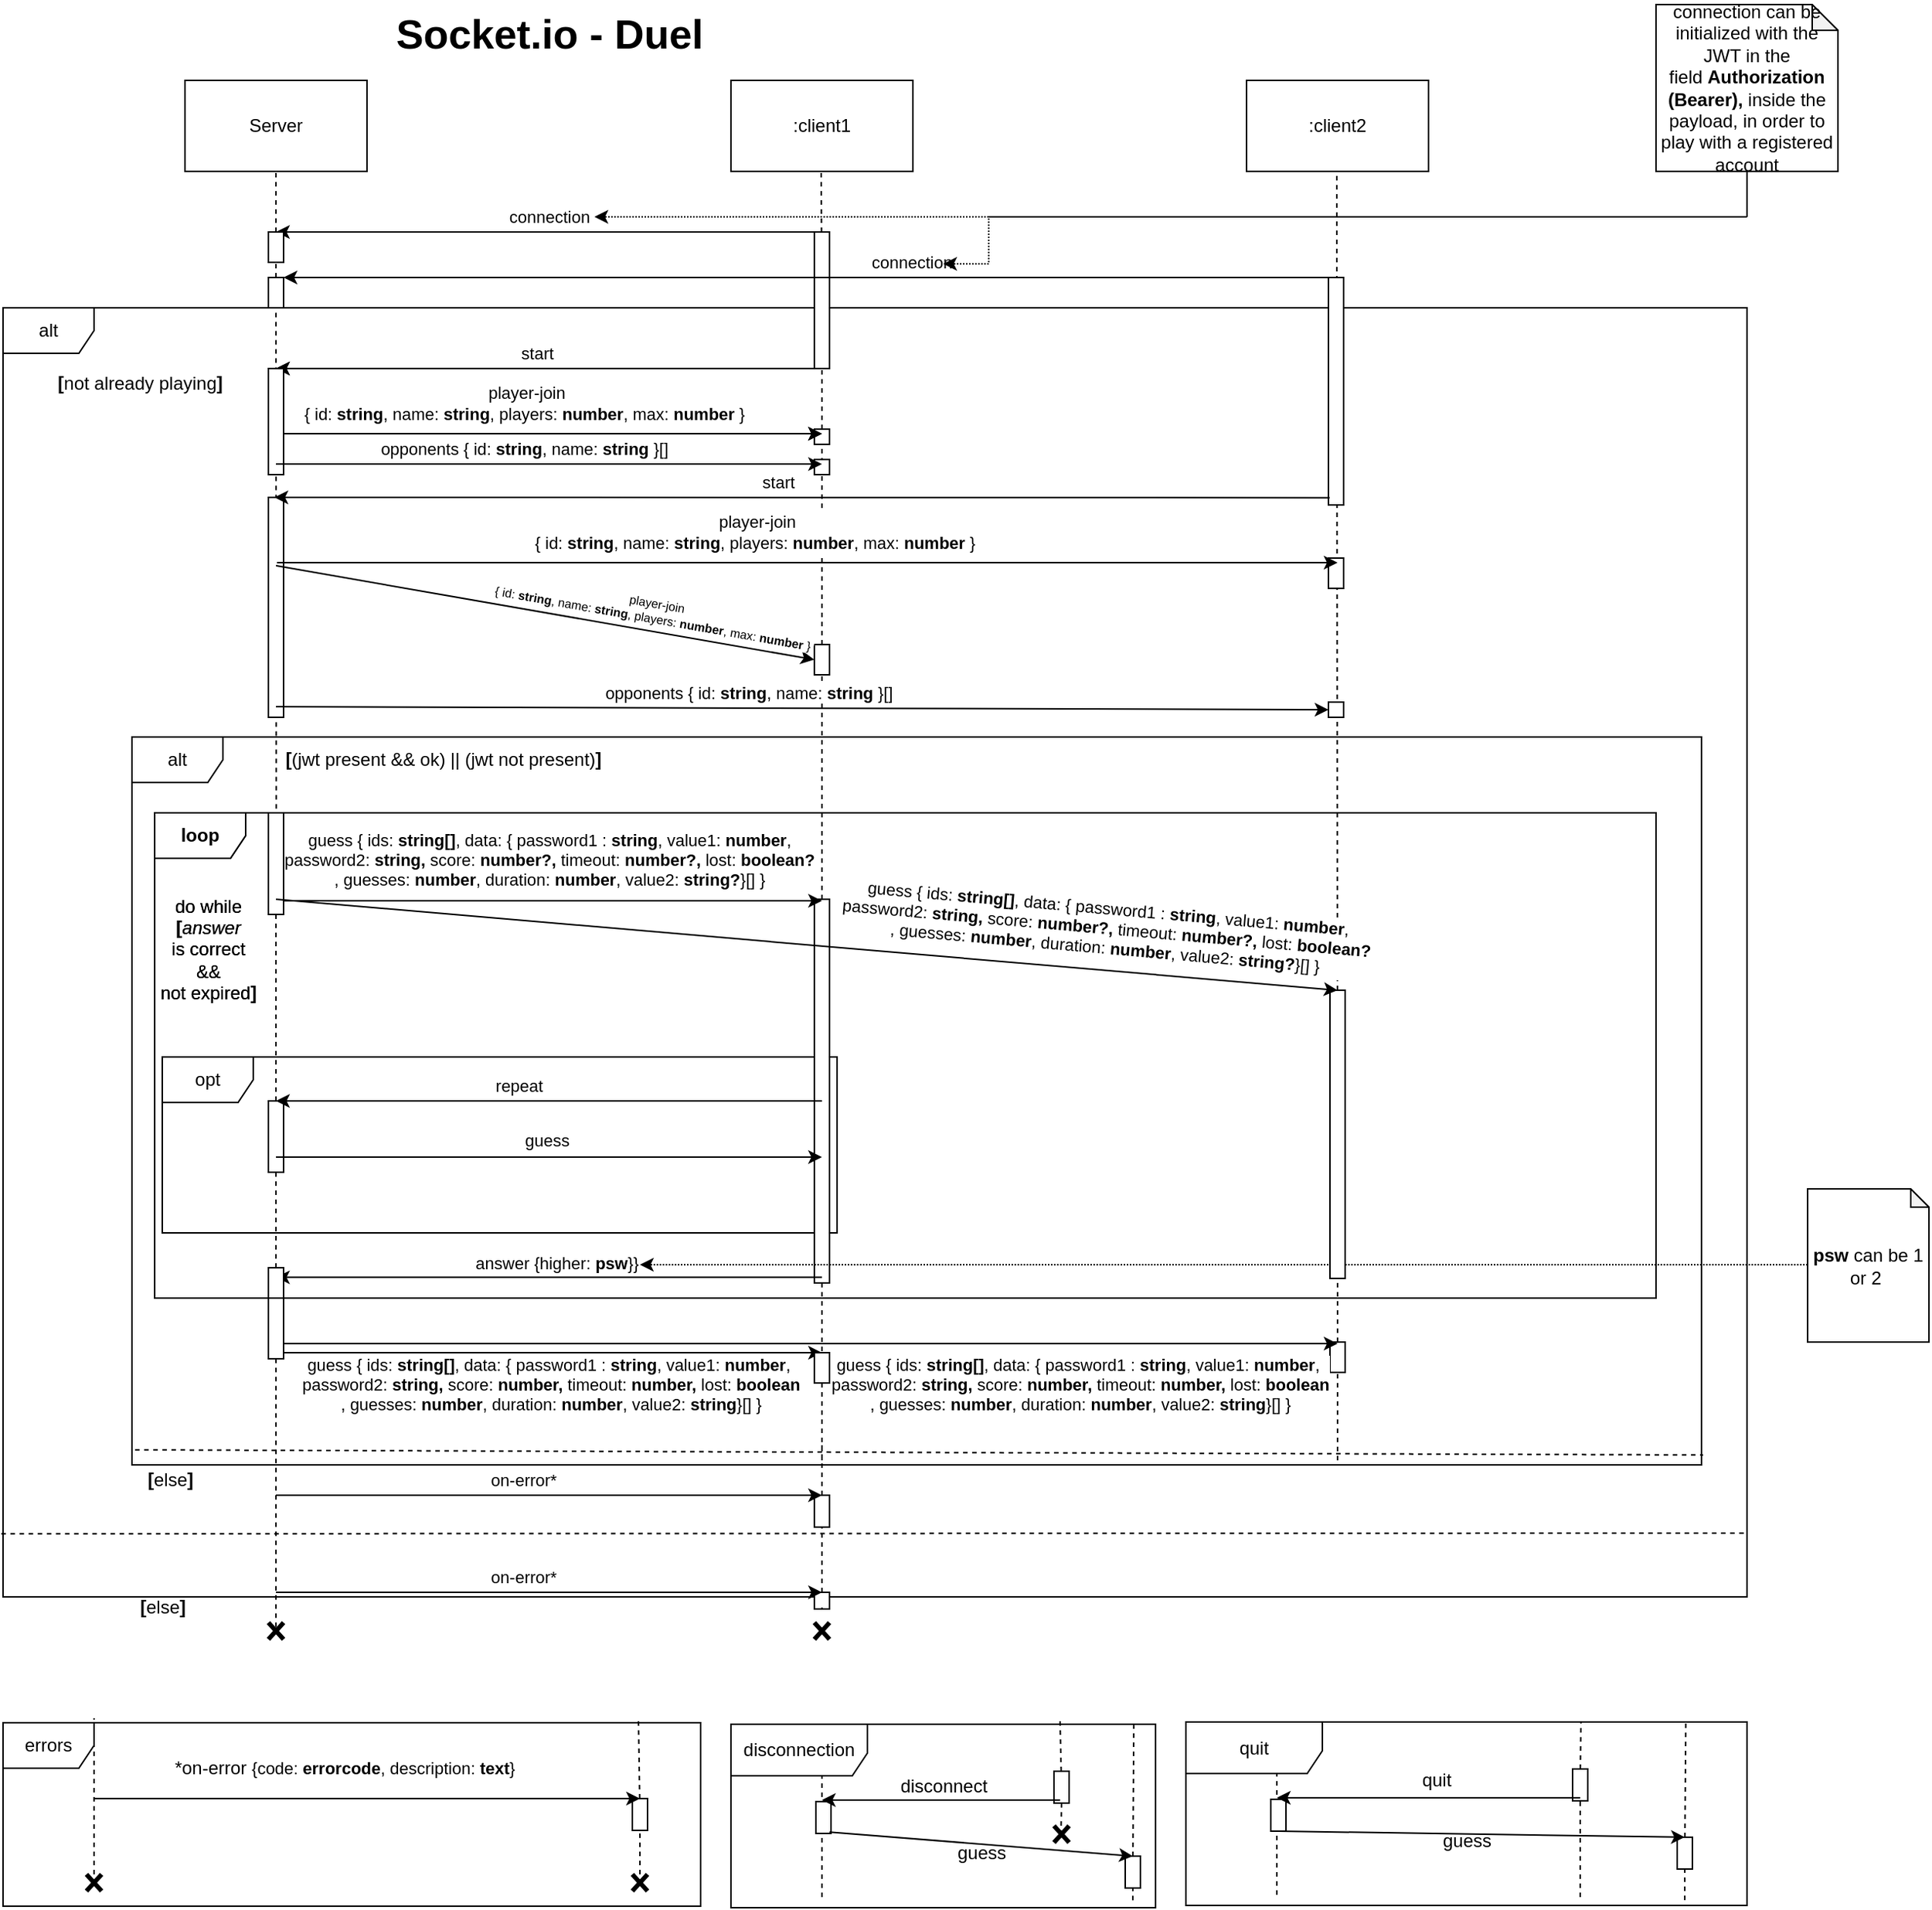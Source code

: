 <mxfile version="13.6.5">
    <diagram id="87FGbv0y3CxCdWk-Q4nV" name="Page-1">
        <mxGraphModel dx="1039" dy="287" grid="1" gridSize="10" guides="1" tooltips="1" connect="1" arrows="1" fold="1" page="1" pageScale="1" pageWidth="827" pageHeight="1169" math="0" shadow="0">
            <root>
                <mxCell id="0"/>
                <mxCell id="1" parent="0"/>
                <mxCell id="Xm_MsKvLFg5GjumQJe7x-76" value="errors" style="shape=umlFrame;whiteSpace=wrap;html=1;" parent="1" vertex="1">
                    <mxGeometry x="20" y="1143" width="460" height="121" as="geometry"/>
                </mxCell>
                <mxCell id="111" value="disconnection" style="shape=umlFrame;whiteSpace=wrap;html=1;width=90;height=34;" parent="1" vertex="1">
                    <mxGeometry x="500" y="1144" width="280" height="121" as="geometry"/>
                </mxCell>
                <mxCell id="112" value="" style="endArrow=none;dashed=1;html=1;" parent="1" edge="1">
                    <mxGeometry width="50" height="50" relative="1" as="geometry">
                        <mxPoint x="560" y="1258" as="sourcePoint"/>
                        <mxPoint x="560" y="1178" as="targetPoint"/>
                    </mxGeometry>
                </mxCell>
                <mxCell id="Xm_MsKvLFg5GjumQJe7x-50" value="loop" style="shape=umlFrame;whiteSpace=wrap;html=1;fontStyle=1" parent="1" vertex="1">
                    <mxGeometry x="120" y="543" width="990" height="320" as="geometry"/>
                </mxCell>
                <mxCell id="82" value="" style="endArrow=none;dashed=1;html=1;entryX=0.5;entryY=1;entryDx=0;entryDy=0;exitX=0.081;exitY=0.01;exitDx=0;exitDy=0;exitPerimeter=0;" parent="1" source="Xm_MsKvLFg5GjumQJe7x-50" target="76" edge="1">
                    <mxGeometry width="50" height="50" relative="1" as="geometry">
                        <mxPoint x="200" y="460" as="sourcePoint"/>
                        <mxPoint x="200" y="180" as="targetPoint"/>
                    </mxGeometry>
                </mxCell>
                <mxCell id="54" value="alt" style="shape=umlFrame;whiteSpace=wrap;html=1;" parent="1" vertex="1">
                    <mxGeometry x="20" y="210" width="1150" height="850" as="geometry"/>
                </mxCell>
                <mxCell id="45" value="" style="rounded=0;whiteSpace=wrap;html=1;" parent="1" vertex="1">
                    <mxGeometry x="555" y="160" width="10" height="90" as="geometry"/>
                </mxCell>
                <mxCell id="81" value="" style="rounded=0;whiteSpace=wrap;html=1;" parent="1" vertex="1">
                    <mxGeometry x="195" y="335" width="10" height="145" as="geometry"/>
                </mxCell>
                <mxCell id="Xm_MsKvLFg5GjumQJe7x-8" value="" style="endArrow=classic;html=1;" parent="1" edge="1">
                    <mxGeometry width="50" height="50" relative="1" as="geometry">
                        <mxPoint x="560" y="160" as="sourcePoint"/>
                        <mxPoint x="200" y="160" as="targetPoint"/>
                    </mxGeometry>
                </mxCell>
                <mxCell id="Xm_MsKvLFg5GjumQJe7x-9" value="connection" style="edgeLabel;html=1;align=center;verticalAlign=middle;resizable=0;points=[];" parent="Xm_MsKvLFg5GjumQJe7x-8" vertex="1" connectable="0">
                    <mxGeometry x="-0.4" y="2" relative="1" as="geometry">
                        <mxPoint x="-72" y="-12" as="offset"/>
                    </mxGeometry>
                </mxCell>
                <mxCell id="47" value="" style="rounded=0;whiteSpace=wrap;html=1;" parent="1" vertex="1">
                    <mxGeometry x="555" y="290" width="10" height="10" as="geometry"/>
                </mxCell>
                <mxCell id="38" value="loop" style="shape=umlFrame;whiteSpace=wrap;html=1;fontStyle=1" parent="1" vertex="1">
                    <mxGeometry x="120" y="543" width="990" height="320" as="geometry"/>
                </mxCell>
                <mxCell id="9" value="" style="endArrow=none;dashed=1;html=1;entryX=0.5;entryY=1;entryDx=0;entryDy=0;" parent="1" source="76" target="8" edge="1">
                    <mxGeometry width="50" height="50" relative="1" as="geometry">
                        <mxPoint x="200" y="460" as="sourcePoint"/>
                        <mxPoint x="200" y="120" as="targetPoint"/>
                    </mxGeometry>
                </mxCell>
                <mxCell id="Xm_MsKvLFg5GjumQJe7x-29" value="alt" style="shape=umlFrame;whiteSpace=wrap;html=1;" parent="1" vertex="1">
                    <mxGeometry x="105" y="493" width="1035" height="480" as="geometry"/>
                </mxCell>
                <mxCell id="3" value="opt" style="shape=umlFrame;whiteSpace=wrap;html=1;" parent="1" vertex="1">
                    <mxGeometry x="125" y="704" width="445" height="116" as="geometry"/>
                </mxCell>
                <mxCell id="19" value="" style="rounded=0;whiteSpace=wrap;html=1;" parent="1" vertex="1">
                    <mxGeometry x="195" y="733" width="10" height="47" as="geometry"/>
                </mxCell>
                <mxCell id="17" value="" style="rounded=0;whiteSpace=wrap;html=1;" parent="1" vertex="1">
                    <mxGeometry x="555" y="600" width="10" height="253" as="geometry"/>
                </mxCell>
                <mxCell id="Xm_MsKvLFg5GjumQJe7x-33" value="" style="endArrow=classic;html=1;" parent="1" edge="1">
                    <mxGeometry width="50" height="50" relative="1" as="geometry">
                        <mxPoint x="200" y="601" as="sourcePoint"/>
                        <mxPoint x="560" y="601" as="targetPoint"/>
                    </mxGeometry>
                </mxCell>
                <mxCell id="Xm_MsKvLFg5GjumQJe7x-34" value="guess { ids: &lt;b&gt;string[]&lt;/b&gt;, data: { password1 : &lt;b&gt;string&lt;/b&gt;, value1: &lt;b&gt;number&lt;/b&gt;, &lt;br&gt;password2: &lt;b&gt;string&lt;/b&gt;&lt;b&gt;, &lt;/b&gt;score: &lt;b&gt;number?&lt;/b&gt;&lt;b&gt;,&amp;nbsp;&lt;/b&gt;timeout:&amp;nbsp;&lt;b&gt;number?&lt;/b&gt;&lt;b&gt;,&amp;nbsp;&lt;/b&gt;lost:&amp;nbsp;&lt;b&gt;boolean?&lt;/b&gt;&lt;b&gt;&lt;br&gt;&lt;/b&gt;, guesses: &lt;b&gt;number&lt;/b&gt;, duration: &lt;b&gt;number&lt;/b&gt;, value2: &lt;b&gt;string?&lt;/b&gt;}[] }&lt;span style=&quot;color: rgba(0 , 0 , 0 , 0) ; font-family: monospace ; font-size: 0px ; background-color: rgb(248 , 249 , 250)&quot;&gt;%3CmxGraphModel%3E%3Croot%3E%3CmxCell%20id%3D%220%22%2F%3E%3CmxCell%20id%3D%221%22%20parent%3D%220%22%2F%3E%3CmxCell%20id%3D%222%22%20value%3D%22%22%20style%3D%22endArrow%3Dnone%3Bdashed%3D1%3Bhtml%3D1%3BentryX%3D0.5%3BentryY%3D1%3BentryDx%3D0%3BentryDy%3D0%3B%22%20edge%3D%221%22%20parent%3D%221%22%3E%3CmxGeometry%20width%3D%2250%22%20height%3D%2250%22%20relative%3D%221%22%20as%3D%22geometry%22%3E%3CmxPoint%20x%3D%22200%22%20y%3D%22760%22%20as%3D%22sourcePoint%22%2F%3E%3CmxPoint%20x%3D%22200%22%20y%3D%22120%22%20as%3D%22targetPoint%22%2F%3E%3C%2FmxGeometry%3E%3C%2FmxCell%3E%3C%2Froot%3E%3C%2FmxGraphModel%3E&lt;b&gt;v&lt;/b&gt;&lt;/span&gt;" style="edgeLabel;html=1;align=center;verticalAlign=middle;resizable=0;points=[];" parent="Xm_MsKvLFg5GjumQJe7x-33" vertex="1" connectable="0">
                    <mxGeometry x="-0.114" relative="1" as="geometry">
                        <mxPoint x="20.69" y="-27" as="offset"/>
                    </mxGeometry>
                </mxCell>
                <mxCell id="Xm_MsKvLFg5GjumQJe7x-43" value="" style="endArrow=classic;html=1;" parent="1" edge="1">
                    <mxGeometry width="50" height="50" relative="1" as="geometry">
                        <mxPoint x="560" y="849.31" as="sourcePoint"/>
                        <mxPoint x="200" y="849.31" as="targetPoint"/>
                    </mxGeometry>
                </mxCell>
                <mxCell id="Xm_MsKvLFg5GjumQJe7x-44" value="answer {higher: &lt;b&gt;psw&lt;/b&gt;}}" style="edgeLabel;html=1;align=center;verticalAlign=middle;resizable=0;points=[];" parent="Xm_MsKvLFg5GjumQJe7x-43" vertex="1" connectable="0">
                    <mxGeometry x="-0.032" y="-2" relative="1" as="geometry">
                        <mxPoint x="-1.52" y="-8" as="offset"/>
                    </mxGeometry>
                </mxCell>
                <mxCell id="Xm_MsKvLFg5GjumQJe7x-52" value="" style="endArrow=classic;html=1;" parent="1" edge="1">
                    <mxGeometry width="50" height="50" relative="1" as="geometry">
                        <mxPoint x="200" y="899" as="sourcePoint"/>
                        <mxPoint x="560" y="899" as="targetPoint"/>
                    </mxGeometry>
                </mxCell>
                <mxCell id="Xm_MsKvLFg5GjumQJe7x-53" value="&lt;span style=&quot;font-size: 11px&quot;&gt;guess { ids:&amp;nbsp;&lt;/span&gt;&lt;b style=&quot;font-size: 11px&quot;&gt;string[]&lt;/b&gt;&lt;span style=&quot;font-size: 11px&quot;&gt;, data: { password1 :&amp;nbsp;&lt;/span&gt;&lt;b style=&quot;font-size: 11px&quot;&gt;string&lt;/b&gt;&lt;span style=&quot;font-size: 11px&quot;&gt;, value1:&amp;nbsp;&lt;/span&gt;&lt;b style=&quot;font-size: 11px&quot;&gt;number&lt;/b&gt;&lt;span style=&quot;font-size: 11px&quot;&gt;,&amp;nbsp;&lt;/span&gt;&lt;br style=&quot;font-size: 11px&quot;&gt;&lt;span style=&quot;font-size: 11px&quot;&gt;password2:&amp;nbsp;&lt;/span&gt;&lt;b style=&quot;font-size: 11px&quot;&gt;string&lt;/b&gt;&lt;b style=&quot;font-size: 11px&quot;&gt;,&amp;nbsp;&lt;/b&gt;&lt;span style=&quot;font-size: 11px&quot;&gt;score:&amp;nbsp;&lt;/span&gt;&lt;b style=&quot;font-size: 11px&quot;&gt;number&lt;/b&gt;&lt;b style=&quot;font-size: 11px&quot;&gt;,&amp;nbsp;&lt;/b&gt;&lt;span style=&quot;font-size: 11px&quot;&gt;timeout:&amp;nbsp;&lt;/span&gt;&lt;b style=&quot;font-size: 11px&quot;&gt;number&lt;/b&gt;&lt;b style=&quot;font-size: 11px&quot;&gt;,&amp;nbsp;&lt;/b&gt;&lt;span style=&quot;font-size: 11px&quot;&gt;lost:&amp;nbsp;&lt;/span&gt;&lt;b style=&quot;font-size: 11px&quot;&gt;boolean&lt;/b&gt;&lt;b style=&quot;font-size: 11px&quot;&gt;&lt;br&gt;&lt;/b&gt;&lt;span style=&quot;font-size: 11px&quot;&gt;, guesses:&amp;nbsp;&lt;/span&gt;&lt;b style=&quot;font-size: 11px&quot;&gt;number&lt;/b&gt;&lt;span style=&quot;font-size: 11px&quot;&gt;, duration:&amp;nbsp;&lt;/span&gt;&lt;b style=&quot;font-size: 11px&quot;&gt;number&lt;/b&gt;&lt;span style=&quot;font-size: 11px&quot;&gt;, value2:&amp;nbsp;&lt;/span&gt;&lt;b style=&quot;font-size: 11px&quot;&gt;string&lt;/b&gt;&lt;span style=&quot;font-size: 11px&quot;&gt;}[] }&lt;/span&gt;&lt;span style=&quot;color: rgba(0 , 0 , 0 , 0) ; font-family: monospace ; font-size: 0px ; background-color: rgb(248 , 249 , 250)&quot;&gt;%3CmxGraphModel%3E%3Croot%3E%3CmxCell%20id%3D%220%22%2F%3E%3CmxCell%20id%3D%221%22%20parent%3D%220%22%2F%3E%3CmxCell%20id%3D%222%22%20value%3D%22%22%20style%3D%22endArrow%3Dnone%3Bdashed%3D1%3Bhtml%3D1%3BentryX%3D0.5%3BentryY%3D1%3BentryDx%3D0%3BentryDy%3D0%3B%22%20edge%3D%221%22%20parent%3D%221%22%3E%3CmxGeometry%20width%3D%2250%22%20height%3D%2250%22%20relative%3D%221%22%20as%3D%22geometry%22%3E%3CmxPoint%20x%3D%22200%22%20y%3D%22760%22%20as%3D%22sourcePoint%22%2F%3E%3CmxPoint%20x%3D%22200%22%20y%3D%22120%22%20as%3D%22targetPoint%22%2F%3E%3C%2FmxGeometry%3E%3C%2FmxCell%3E%3C%2Froot%3E%3C%2FmxGraphModel%3E&lt;b&gt;v&lt;/b&gt;&lt;/span&gt;" style="edgeLabel;html=1;align=center;verticalAlign=middle;resizable=0;points=[];fontSize=10;" parent="Xm_MsKvLFg5GjumQJe7x-52" vertex="1" connectable="0">
                    <mxGeometry x="-0.192" relative="1" as="geometry">
                        <mxPoint x="35" y="21" as="offset"/>
                    </mxGeometry>
                </mxCell>
                <mxCell id="4" value="" style="endArrow=classic;html=1;" parent="1" edge="1">
                    <mxGeometry width="50" height="50" relative="1" as="geometry">
                        <mxPoint x="560" y="733.0" as="sourcePoint"/>
                        <mxPoint x="200" y="733.0" as="targetPoint"/>
                    </mxGeometry>
                </mxCell>
                <mxCell id="5" value="repeat" style="edgeLabel;html=1;align=center;verticalAlign=middle;resizable=0;points=[];" parent="4" vertex="1" connectable="0">
                    <mxGeometry x="0.183" relative="1" as="geometry">
                        <mxPoint x="13.1" y="-10" as="offset"/>
                    </mxGeometry>
                </mxCell>
                <mxCell id="6" value="" style="endArrow=classic;html=1;" parent="1" edge="1">
                    <mxGeometry width="50" height="50" relative="1" as="geometry">
                        <mxPoint x="200.0" y="770.0" as="sourcePoint"/>
                        <mxPoint x="560" y="770.0" as="targetPoint"/>
                    </mxGeometry>
                </mxCell>
                <mxCell id="7" value="guess&amp;nbsp;" style="edgeLabel;html=1;align=center;verticalAlign=middle;resizable=0;points=[];" parent="6" vertex="1" connectable="0">
                    <mxGeometry x="-0.114" relative="1" as="geometry">
                        <mxPoint x="20" y="-11" as="offset"/>
                    </mxGeometry>
                </mxCell>
                <mxCell id="27" value="" style="endArrow=none;dashed=1;html=1;entryX=0.5;entryY=1;entryDx=0;entryDy=0;exitX=0.495;exitY=0.267;exitDx=0;exitDy=0;exitPerimeter=0;" parent="1" source="Xm_MsKvLFg5GjumQJe7x-69" target="26" edge="1">
                    <mxGeometry width="50" height="50" relative="1" as="geometry">
                        <mxPoint x="200" y="1013" as="sourcePoint"/>
                        <mxPoint x="200" y="863" as="targetPoint"/>
                    </mxGeometry>
                </mxCell>
                <mxCell id="39" value="do while &lt;br&gt;&lt;b&gt;[&lt;/b&gt;&lt;i&gt;answer &lt;/i&gt;&lt;br&gt;is correct&lt;br&gt;&amp;amp;&amp;amp;&lt;br&gt;not expired&lt;b&gt;]&lt;/b&gt;" style="text;html=1;align=center;verticalAlign=middle;resizable=0;points=[];autosize=1;" parent="1" vertex="1">
                    <mxGeometry x="115" y="593" width="80" height="80" as="geometry"/>
                </mxCell>
                <mxCell id="34" value="" style="rounded=0;whiteSpace=wrap;html=1;" parent="1" vertex="1">
                    <mxGeometry x="435" y="1193" width="10" height="21" as="geometry"/>
                </mxCell>
                <mxCell id="32" value="" style="rounded=0;whiteSpace=wrap;html=1;" parent="1" vertex="1">
                    <mxGeometry x="555" y="1057" width="10" height="11" as="geometry"/>
                </mxCell>
                <mxCell id="30" value="" style="rounded=0;whiteSpace=wrap;html=1;" parent="1" vertex="1">
                    <mxGeometry x="555" y="993" width="10" height="21" as="geometry"/>
                </mxCell>
                <mxCell id="22" value="" style="rounded=0;whiteSpace=wrap;html=1;" parent="1" vertex="1">
                    <mxGeometry x="195" y="843" width="10" height="20" as="geometry"/>
                </mxCell>
                <mxCell id="24" value="" style="rounded=0;whiteSpace=wrap;html=1;" parent="1" vertex="1">
                    <mxGeometry x="195" y="543" width="10" height="67" as="geometry"/>
                </mxCell>
                <mxCell id="26" value="" style="rounded=0;whiteSpace=wrap;html=1;" parent="1" vertex="1">
                    <mxGeometry x="195" y="863" width="10" height="40" as="geometry"/>
                </mxCell>
                <mxCell id="10" value="" style="rounded=0;whiteSpace=wrap;html=1;" parent="1" vertex="1">
                    <mxGeometry x="195" y="250" width="10" height="50" as="geometry"/>
                </mxCell>
                <mxCell id="Xm_MsKvLFg5GjumQJe7x-4" value="Server" style="rounded=0;whiteSpace=wrap;html=1;" parent="1" vertex="1">
                    <mxGeometry x="140" y="60" width="120" height="60" as="geometry"/>
                </mxCell>
                <mxCell id="Xm_MsKvLFg5GjumQJe7x-5" value=":client1" style="rounded=0;whiteSpace=wrap;html=1;" parent="1" vertex="1">
                    <mxGeometry x="500" y="60" width="120" height="60" as="geometry"/>
                </mxCell>
                <mxCell id="Xm_MsKvLFg5GjumQJe7x-6" value="" style="endArrow=none;dashed=1;html=1;entryX=0.5;entryY=1;entryDx=0;entryDy=0;" parent="1" source="8" target="Xm_MsKvLFg5GjumQJe7x-4" edge="1">
                    <mxGeometry width="50" height="50" relative="1" as="geometry">
                        <mxPoint x="200" y="810" as="sourcePoint"/>
                        <mxPoint x="370" y="440" as="targetPoint"/>
                    </mxGeometry>
                </mxCell>
                <mxCell id="Xm_MsKvLFg5GjumQJe7x-7" value="" style="endArrow=none;dashed=1;html=1;entryX=0.5;entryY=1;entryDx=0;entryDy=0;" parent="1" source="45" edge="1">
                    <mxGeometry width="50" height="50" relative="1" as="geometry">
                        <mxPoint x="560" y="810" as="sourcePoint"/>
                        <mxPoint x="559.5" y="120" as="targetPoint"/>
                    </mxGeometry>
                </mxCell>
                <mxCell id="Xm_MsKvLFg5GjumQJe7x-10" value="&lt;b&gt;&lt;font style=&quot;font-size: 27px&quot;&gt;Socket.io - Duel&lt;/font&gt;&lt;/b&gt;" style="text;html=1;align=center;verticalAlign=middle;resizable=0;points=[];autosize=1;" parent="1" vertex="1">
                    <mxGeometry x="270" y="20" width="220" height="20" as="geometry"/>
                </mxCell>
                <mxCell id="Xm_MsKvLFg5GjumQJe7x-21" value="&lt;b&gt;[&lt;/b&gt;not already playing&lt;b&gt;]&lt;/b&gt;" style="text;html=1;align=center;verticalAlign=middle;resizable=0;points=[];autosize=1;" parent="1" vertex="1">
                    <mxGeometry x="50" y="250" width="120" height="20" as="geometry"/>
                </mxCell>
                <mxCell id="Xm_MsKvLFg5GjumQJe7x-22" value="&lt;b&gt;[&lt;/b&gt;else&lt;b&gt;]&lt;/b&gt;" style="text;html=1;align=center;verticalAlign=middle;resizable=0;points=[];autosize=1;rotation=0;" parent="1" vertex="1">
                    <mxGeometry x="105" y="973" width="50" height="20" as="geometry"/>
                </mxCell>
                <mxCell id="Xm_MsKvLFg5GjumQJe7x-23" value="" style="endArrow=classic;html=1;" parent="1" edge="1">
                    <mxGeometry width="50" height="50" relative="1" as="geometry">
                        <mxPoint x="560" y="250" as="sourcePoint"/>
                        <mxPoint x="200" y="250" as="targetPoint"/>
                    </mxGeometry>
                </mxCell>
                <mxCell id="Xm_MsKvLFg5GjumQJe7x-24" value="start" style="edgeLabel;html=1;align=center;verticalAlign=middle;resizable=0;points=[];" parent="Xm_MsKvLFg5GjumQJe7x-23" vertex="1" connectable="0">
                    <mxGeometry x="0.046" relative="1" as="geometry">
                        <mxPoint y="-10" as="offset"/>
                    </mxGeometry>
                </mxCell>
                <mxCell id="Xm_MsKvLFg5GjumQJe7x-26" style="edgeStyle=orthogonalEdgeStyle;rounded=0;orthogonalLoop=1;jettySize=auto;html=1;dashed=1;dashPattern=1 1;exitX=0.5;exitY=1;exitDx=0;exitDy=0;exitPerimeter=0;" parent="1" source="Xm_MsKvLFg5GjumQJe7x-25" edge="1">
                    <mxGeometry relative="1" as="geometry">
                        <mxPoint x="410" y="150" as="targetPoint"/>
                        <Array as="points">
                            <mxPoint x="1170" y="150"/>
                        </Array>
                    </mxGeometry>
                </mxCell>
                <mxCell id="Xm_MsKvLFg5GjumQJe7x-25" value="connection can be initialized with the JWT in the field&amp;nbsp;&lt;b&gt;Authorization (Bearer),&amp;nbsp;&lt;/b&gt;inside the payload,&lt;b&gt;&amp;nbsp;&lt;/b&gt;in order to play with a registered account" style="shape=note;whiteSpace=wrap;html=1;backgroundOutline=1;darkOpacity=0.05;size=17;" parent="1" vertex="1">
                    <mxGeometry x="1110" y="10" width="120" height="110" as="geometry"/>
                </mxCell>
                <mxCell id="Xm_MsKvLFg5GjumQJe7x-30" value="&lt;b&gt;[&lt;/b&gt;(jwt present &amp;amp;&amp;amp; ok) || (jwt not present)&lt;b&gt;]&lt;/b&gt;" style="text;html=1;align=center;verticalAlign=middle;resizable=0;points=[];autosize=1;" parent="1" vertex="1">
                    <mxGeometry x="200" y="498" width="220" height="20" as="geometry"/>
                </mxCell>
                <mxCell id="Xm_MsKvLFg5GjumQJe7x-46" style="edgeStyle=orthogonalEdgeStyle;rounded=0;orthogonalLoop=1;jettySize=auto;html=1;dashed=1;dashPattern=1 1;" parent="1" source="Xm_MsKvLFg5GjumQJe7x-45" edge="1">
                    <mxGeometry relative="1" as="geometry">
                        <mxPoint x="440" y="841" as="targetPoint"/>
                        <Array as="points">
                            <mxPoint x="555" y="842"/>
                        </Array>
                    </mxGeometry>
                </mxCell>
                <mxCell id="Xm_MsKvLFg5GjumQJe7x-45" value="&lt;b&gt;psw &lt;/b&gt;can be 1 or 2&lt;b&gt;&amp;nbsp;&lt;/b&gt;&lt;span style=&quot;color: rgba(0 , 0 , 0 , 0) ; font-family: monospace ; font-size: 0px&quot;&gt;%3CmxGraphModel%3E%3Croot%3E%3CmxCell%20id%3D%220%22%2F%3E%3CmxCell%20id%3D%221%22%20parent%3D%220%22%2F%3E%3CmxCell%20id%3D%222%22%20value%3D%22loop%22%20style%3D%22shape%3DumlFrame%3BwhiteSpace%3Dwrap%3Bhtml%3D1%3B%22%20vertex%3D%221%22%20parent%3D%221%22%3E%3CmxGeometry%20x%3D%22130%22%20y%3D%22400%22%20width%3D%22480%22%20height%3D%22160%22%20as%3D%22geometry%22%2F%3E%3C%2FmxCell%3E%3C%2Froot%3E%3C%2FmxGraphModel%3Evapuò valre&lt;/span&gt;" style="shape=note;whiteSpace=wrap;html=1;backgroundOutline=1;darkOpacity=0.05;size=12;" parent="1" vertex="1">
                    <mxGeometry x="1210" y="791" width="80" height="101" as="geometry"/>
                </mxCell>
                <mxCell id="Xm_MsKvLFg5GjumQJe7x-51" value="do while &lt;br&gt;&lt;b&gt;[&lt;/b&gt;&lt;i&gt;answer &lt;/i&gt;&lt;br&gt;is correct&lt;br&gt;&amp;amp;&amp;amp;&lt;br&gt;not expired&lt;b&gt;]&lt;/b&gt;" style="text;html=1;align=center;verticalAlign=middle;resizable=0;points=[];autosize=1;" parent="1" vertex="1">
                    <mxGeometry x="115" y="593" width="80" height="80" as="geometry"/>
                </mxCell>
                <mxCell id="Xm_MsKvLFg5GjumQJe7x-54" value="" style="endArrow=none;dashed=1;html=1;exitX=0.002;exitY=0.896;exitDx=0;exitDy=0;exitPerimeter=0;entryX=1.001;entryY=0.903;entryDx=0;entryDy=0;entryPerimeter=0;" parent="1" edge="1">
                    <mxGeometry width="50" height="50" relative="1" as="geometry">
                        <mxPoint x="107.07" y="963.08" as="sourcePoint"/>
                        <mxPoint x="1141.035" y="966.44" as="targetPoint"/>
                    </mxGeometry>
                </mxCell>
                <mxCell id="Xm_MsKvLFg5GjumQJe7x-62" value="" style="endArrow=classic;html=1;" parent="1" edge="1">
                    <mxGeometry width="50" height="50" relative="1" as="geometry">
                        <mxPoint x="200" y="993" as="sourcePoint"/>
                        <mxPoint x="560" y="993" as="targetPoint"/>
                    </mxGeometry>
                </mxCell>
                <mxCell id="Xm_MsKvLFg5GjumQJe7x-64" value="on-error*" style="edgeLabel;html=1;align=center;verticalAlign=middle;resizable=0;points=[];" parent="Xm_MsKvLFg5GjumQJe7x-62" vertex="1" connectable="0">
                    <mxGeometry x="-0.557" y="-2" relative="1" as="geometry">
                        <mxPoint x="82.93" y="-12" as="offset"/>
                    </mxGeometry>
                </mxCell>
                <mxCell id="Xm_MsKvLFg5GjumQJe7x-69" value="" style="shape=umlDestroy;whiteSpace=wrap;html=1;strokeWidth=3;" parent="1" vertex="1">
                    <mxGeometry x="195" y="1077" width="10" height="11" as="geometry"/>
                </mxCell>
                <mxCell id="Xm_MsKvLFg5GjumQJe7x-72" value="" style="shape=umlDestroy;whiteSpace=wrap;html=1;strokeWidth=3;" parent="1" vertex="1">
                    <mxGeometry x="555" y="1077" width="10" height="11" as="geometry"/>
                </mxCell>
                <mxCell id="Xm_MsKvLFg5GjumQJe7x-77" value="" style="endArrow=none;dashed=1;html=1;" parent="1" source="zyYeEw9DviOeEFQDKdv3-1" edge="1">
                    <mxGeometry width="50" height="50" relative="1" as="geometry">
                        <mxPoint x="80" y="1293" as="sourcePoint"/>
                        <mxPoint x="80" y="1140" as="targetPoint"/>
                    </mxGeometry>
                </mxCell>
                <mxCell id="Xm_MsKvLFg5GjumQJe7x-78" value="" style="endArrow=none;dashed=1;html=1;" parent="1" source="34" edge="1">
                    <mxGeometry width="50" height="50" relative="1" as="geometry">
                        <mxPoint x="439.41" y="1293" as="sourcePoint"/>
                        <mxPoint x="439" y="1140" as="targetPoint"/>
                    </mxGeometry>
                </mxCell>
                <mxCell id="Xm_MsKvLFg5GjumQJe7x-79" value="" style="endArrow=classic;html=1;" parent="1" edge="1">
                    <mxGeometry width="50" height="50" relative="1" as="geometry">
                        <mxPoint x="80" y="1193" as="sourcePoint"/>
                        <mxPoint x="440" y="1193" as="targetPoint"/>
                        <Array as="points">
                            <mxPoint x="250" y="1193"/>
                        </Array>
                    </mxGeometry>
                </mxCell>
                <mxCell id="Xm_MsKvLFg5GjumQJe7x-82" value="*on-error&amp;nbsp;&lt;span style=&quot;font-size: 11px ; background-color: rgb(255 , 255 , 255)&quot;&gt;{code:&amp;nbsp;&lt;/span&gt;&lt;b style=&quot;font-size: 11px&quot;&gt;errorcode&lt;/b&gt;&lt;span style=&quot;font-size: 11px ; background-color: rgb(255 , 255 , 255)&quot;&gt;, description:&amp;nbsp;&lt;/span&gt;&lt;b style=&quot;font-size: 11px&quot;&gt;text&lt;/b&gt;&lt;span style=&quot;font-size: 11px ; background-color: rgb(255 , 255 , 255)&quot;&gt;}&lt;/span&gt;" style="text;html=1;align=center;verticalAlign=middle;resizable=0;points=[];autosize=1;" parent="1" vertex="1">
                    <mxGeometry x="125" y="1163" width="240" height="20" as="geometry"/>
                </mxCell>
                <mxCell id="zyYeEw9DviOeEFQDKdv3-1" value="" style="shape=umlDestroy;whiteSpace=wrap;html=1;strokeWidth=3;" parent="1" vertex="1">
                    <mxGeometry x="75" y="1243" width="10" height="11" as="geometry"/>
                </mxCell>
                <mxCell id="zyYeEw9DviOeEFQDKdv3-3" value="" style="shape=umlDestroy;whiteSpace=wrap;html=1;strokeWidth=3;" parent="1" vertex="1">
                    <mxGeometry x="435" y="1243" width="10" height="11" as="geometry"/>
                </mxCell>
                <mxCell id="8" value="" style="rounded=0;whiteSpace=wrap;html=1;" parent="1" vertex="1">
                    <mxGeometry x="195" y="160" width="10" height="20" as="geometry"/>
                </mxCell>
                <mxCell id="11" value="" style="endArrow=none;dashed=1;html=1;entryX=0.5;entryY=1;entryDx=0;entryDy=0;" parent="1" source="24" edge="1">
                    <mxGeometry width="50" height="50" relative="1" as="geometry">
                        <mxPoint x="200" y="1013" as="sourcePoint"/>
                        <mxPoint x="200" y="543" as="targetPoint"/>
                    </mxGeometry>
                </mxCell>
                <mxCell id="12" value="&lt;b&gt;[&lt;/b&gt;else&lt;b&gt;]&lt;/b&gt;" style="text;html=1;align=center;verticalAlign=middle;resizable=0;points=[];autosize=1;rotation=0;" parent="1" vertex="1">
                    <mxGeometry x="100" y="1057" width="50" height="20" as="geometry"/>
                </mxCell>
                <mxCell id="13" value="" style="endArrow=classic;html=1;" parent="1" edge="1">
                    <mxGeometry width="50" height="50" relative="1" as="geometry">
                        <mxPoint x="200" y="1057" as="sourcePoint"/>
                        <mxPoint x="560" y="1057" as="targetPoint"/>
                    </mxGeometry>
                </mxCell>
                <mxCell id="14" value="on-error*" style="edgeLabel;html=1;align=center;verticalAlign=middle;resizable=0;points=[];" parent="13" vertex="1" connectable="0">
                    <mxGeometry x="-0.557" y="-2" relative="1" as="geometry">
                        <mxPoint x="82.93" y="-12" as="offset"/>
                    </mxGeometry>
                </mxCell>
                <mxCell id="18" value="" style="endArrow=none;dashed=1;html=1;entryX=0.5;entryY=1;entryDx=0;entryDy=0;" parent="1" target="17" edge="1">
                    <mxGeometry width="50" height="50" relative="1" as="geometry">
                        <mxPoint x="560" y="970" as="sourcePoint"/>
                        <mxPoint x="559.5" y="323" as="targetPoint"/>
                    </mxGeometry>
                </mxCell>
                <mxCell id="20" value="" style="endArrow=none;dashed=1;html=1;entryX=0.5;entryY=1;entryDx=0;entryDy=0;" parent="1" source="22" target="19" edge="1">
                    <mxGeometry width="50" height="50" relative="1" as="geometry">
                        <mxPoint x="200" y="1013" as="sourcePoint"/>
                        <mxPoint x="200" y="473" as="targetPoint"/>
                    </mxGeometry>
                </mxCell>
                <mxCell id="23" value="" style="endArrow=none;dashed=1;html=1;entryX=0.5;entryY=1;entryDx=0;entryDy=0;" parent="1" source="26" target="22" edge="1">
                    <mxGeometry width="50" height="50" relative="1" as="geometry">
                        <mxPoint x="200" y="1013" as="sourcePoint"/>
                        <mxPoint x="200" y="776.0" as="targetPoint"/>
                    </mxGeometry>
                </mxCell>
                <mxCell id="25" value="" style="endArrow=none;dashed=1;html=1;entryX=0.5;entryY=1;entryDx=0;entryDy=0;" parent="1" source="19" target="24" edge="1">
                    <mxGeometry width="50" height="50" relative="1" as="geometry">
                        <mxPoint x="200" y="733" as="sourcePoint"/>
                        <mxPoint x="200" y="473" as="targetPoint"/>
                    </mxGeometry>
                </mxCell>
                <mxCell id="29" value="" style="endArrow=none;dashed=1;html=1;entryX=0.5;entryY=1;entryDx=0;entryDy=0;" parent="1" source="30" edge="1">
                    <mxGeometry width="50" height="50" relative="1" as="geometry">
                        <mxPoint x="560" y="1053" as="sourcePoint"/>
                        <mxPoint x="560" y="959" as="targetPoint"/>
                    </mxGeometry>
                </mxCell>
                <mxCell id="31" value="" style="endArrow=none;dashed=1;html=1;entryX=0.5;entryY=1;entryDx=0;entryDy=0;" parent="1" source="32" target="30" edge="1">
                    <mxGeometry width="50" height="50" relative="1" as="geometry">
                        <mxPoint x="560" y="1053" as="sourcePoint"/>
                        <mxPoint x="560" y="959" as="targetPoint"/>
                    </mxGeometry>
                </mxCell>
                <mxCell id="33" value="" style="endArrow=none;dashed=1;html=1;entryX=0.5;entryY=1;entryDx=0;entryDy=0;" parent="1" target="32" edge="1">
                    <mxGeometry width="50" height="50" relative="1" as="geometry">
                        <mxPoint x="560" y="1067" as="sourcePoint"/>
                        <mxPoint x="560" y="1027" as="targetPoint"/>
                    </mxGeometry>
                </mxCell>
                <mxCell id="35" value="" style="endArrow=none;dashed=1;html=1;" parent="1" source="zyYeEw9DviOeEFQDKdv3-3" target="34" edge="1">
                    <mxGeometry width="50" height="50" relative="1" as="geometry">
                        <mxPoint x="439.98" y="1243" as="sourcePoint"/>
                        <mxPoint x="439.41" y="1103" as="targetPoint"/>
                    </mxGeometry>
                </mxCell>
                <mxCell id="36" value=":client2" style="rounded=0;whiteSpace=wrap;html=1;" parent="1" vertex="1">
                    <mxGeometry x="840" y="60" width="120" height="60" as="geometry"/>
                </mxCell>
                <mxCell id="37" value="" style="endArrow=none;dashed=1;html=1;entryX=0.5;entryY=1;entryDx=0;entryDy=0;" parent="1" source="102" edge="1">
                    <mxGeometry width="50" height="50" relative="1" as="geometry">
                        <mxPoint x="899" y="930" as="sourcePoint"/>
                        <mxPoint x="899.5" y="120" as="targetPoint"/>
                    </mxGeometry>
                </mxCell>
                <mxCell id="41" value="" style="endArrow=classic;html=1;" parent="1" edge="1">
                    <mxGeometry width="50" height="50" relative="1" as="geometry">
                        <mxPoint x="200" y="293" as="sourcePoint"/>
                        <mxPoint x="560" y="293" as="targetPoint"/>
                    </mxGeometry>
                </mxCell>
                <mxCell id="42" value="player-join &lt;br&gt;{ id: &lt;b&gt;string&lt;/b&gt;, name: &lt;b&gt;string&lt;/b&gt;, players: &lt;b&gt;number&lt;/b&gt;, max: &lt;b&gt;number &lt;/b&gt;}&lt;b&gt;&amp;nbsp;&lt;/b&gt;" style="edgeLabel;html=1;align=center;verticalAlign=middle;resizable=0;points=[];" parent="41" vertex="1" connectable="0">
                    <mxGeometry x="-0.114" relative="1" as="geometry">
                        <mxPoint x="5.69" y="-20" as="offset"/>
                    </mxGeometry>
                </mxCell>
                <mxCell id="46" value="" style="endArrow=none;dashed=1;html=1;entryX=0.5;entryY=1;entryDx=0;entryDy=0;" parent="1" source="47" target="45" edge="1">
                    <mxGeometry width="50" height="50" relative="1" as="geometry">
                        <mxPoint x="559.869" y="500" as="sourcePoint"/>
                        <mxPoint x="559.5" y="120" as="targetPoint"/>
                    </mxGeometry>
                </mxCell>
                <mxCell id="48" value="" style="endArrow=none;dashed=1;html=1;entryX=0.5;entryY=1;entryDx=0;entryDy=0;" parent="1" source="17" target="47" edge="1">
                    <mxGeometry width="50" height="50" relative="1" as="geometry">
                        <mxPoint x="560" y="500" as="sourcePoint"/>
                        <mxPoint x="560" y="250" as="targetPoint"/>
                    </mxGeometry>
                </mxCell>
                <mxCell id="49" value="" style="endArrow=classic;html=1;" parent="1" edge="1">
                    <mxGeometry width="50" height="50" relative="1" as="geometry">
                        <mxPoint x="560" y="250" as="sourcePoint"/>
                        <mxPoint x="200" y="250" as="targetPoint"/>
                    </mxGeometry>
                </mxCell>
                <mxCell id="50" value="start" style="edgeLabel;html=1;align=center;verticalAlign=middle;resizable=0;points=[];" parent="49" vertex="1" connectable="0">
                    <mxGeometry x="0.046" relative="1" as="geometry">
                        <mxPoint y="-10" as="offset"/>
                    </mxGeometry>
                </mxCell>
                <mxCell id="51" value="" style="endArrow=classic;html=1;" parent="1" edge="1">
                    <mxGeometry width="50" height="50" relative="1" as="geometry">
                        <mxPoint x="200" y="293" as="sourcePoint"/>
                        <mxPoint x="560" y="293" as="targetPoint"/>
                    </mxGeometry>
                </mxCell>
                <mxCell id="52" value="player-join &lt;br&gt;{ id: &lt;b&gt;string&lt;/b&gt;, name: &lt;b&gt;string&lt;/b&gt;, players: &lt;b&gt;number&lt;/b&gt;, max: &lt;b&gt;number &lt;/b&gt;}&lt;b&gt;&amp;nbsp;&lt;/b&gt;" style="edgeLabel;html=1;align=center;verticalAlign=middle;resizable=0;points=[];" parent="51" vertex="1" connectable="0">
                    <mxGeometry x="-0.114" relative="1" as="geometry">
                        <mxPoint x="5.69" y="-20" as="offset"/>
                    </mxGeometry>
                </mxCell>
                <mxCell id="53" value="" style="rounded=0;whiteSpace=wrap;html=1;" parent="1" vertex="1">
                    <mxGeometry x="195" y="250" width="10" height="70" as="geometry"/>
                </mxCell>
                <mxCell id="72" value="" style="endArrow=classic;html=1;entryX=1;entryY=0;entryDx=0;entryDy=0;exitX=0.5;exitY=0;exitDx=0;exitDy=0;" parent="1" source="74" target="76" edge="1">
                    <mxGeometry width="50" height="50" relative="1" as="geometry">
                        <mxPoint x="890" y="190" as="sourcePoint"/>
                        <mxPoint x="539" y="170" as="targetPoint"/>
                    </mxGeometry>
                </mxCell>
                <mxCell id="73" value="connection" style="edgeLabel;html=1;align=center;verticalAlign=middle;resizable=0;points=[];" parent="72" vertex="1" connectable="0">
                    <mxGeometry x="-0.4" y="2" relative="1" as="geometry">
                        <mxPoint x="-72" y="-12" as="offset"/>
                    </mxGeometry>
                </mxCell>
                <mxCell id="74" value="" style="rounded=0;whiteSpace=wrap;html=1;" parent="1" vertex="1">
                    <mxGeometry x="894" y="190" width="10" height="150" as="geometry"/>
                </mxCell>
                <mxCell id="75" value="" style="rounded=0;whiteSpace=wrap;html=1;" parent="1" vertex="1">
                    <mxGeometry x="894" y="375" width="10" height="20" as="geometry"/>
                </mxCell>
                <mxCell id="76" value="" style="rounded=0;whiteSpace=wrap;html=1;" parent="1" vertex="1">
                    <mxGeometry x="195" y="190" width="10" height="20" as="geometry"/>
                </mxCell>
                <mxCell id="83" style="edgeStyle=orthogonalEdgeStyle;rounded=0;orthogonalLoop=1;jettySize=auto;html=1;dashed=1;dashPattern=1 1;exitX=0.5;exitY=1;exitDx=0;exitDy=0;exitPerimeter=0;" parent="1" edge="1">
                    <mxGeometry relative="1" as="geometry">
                        <mxPoint x="640" y="181" as="targetPoint"/>
                        <Array as="points">
                            <mxPoint x="1170" y="150"/>
                            <mxPoint x="670" y="150"/>
                            <mxPoint x="670" y="181"/>
                        </Array>
                        <mxPoint x="1170" y="121" as="sourcePoint"/>
                    </mxGeometry>
                </mxCell>
                <mxCell id="77" value="" style="endArrow=classic;html=1;exitX=0.083;exitY=0.968;exitDx=0;exitDy=0;exitPerimeter=0;" parent="1" source="74" edge="1">
                    <mxGeometry width="50" height="50" relative="1" as="geometry">
                        <mxPoint x="560" y="335.05" as="sourcePoint"/>
                        <mxPoint x="199" y="335" as="targetPoint"/>
                    </mxGeometry>
                </mxCell>
                <mxCell id="78" value="start" style="edgeLabel;html=1;align=center;verticalAlign=middle;resizable=0;points=[];" parent="77" vertex="1" connectable="0">
                    <mxGeometry x="0.046" relative="1" as="geometry">
                        <mxPoint y="-10" as="offset"/>
                    </mxGeometry>
                </mxCell>
                <mxCell id="79" value="" style="endArrow=classic;html=1;" parent="1" edge="1">
                    <mxGeometry width="50" height="50" relative="1" as="geometry">
                        <mxPoint x="200.667" y="378" as="sourcePoint"/>
                        <mxPoint x="900" y="378" as="targetPoint"/>
                    </mxGeometry>
                </mxCell>
                <mxCell id="80" value="player-join &lt;br&gt;{ id: &lt;b&gt;string&lt;/b&gt;, name: &lt;b&gt;string&lt;/b&gt;, players: &lt;b&gt;number&lt;/b&gt;, max: &lt;b&gt;number &lt;/b&gt;}&lt;b&gt;&amp;nbsp;&lt;/b&gt;" style="edgeLabel;html=1;align=center;verticalAlign=middle;resizable=0;points=[];" parent="79" vertex="1" connectable="0">
                    <mxGeometry x="-0.114" relative="1" as="geometry">
                        <mxPoint x="5.69" y="-20" as="offset"/>
                    </mxGeometry>
                </mxCell>
                <mxCell id="90" value="" style="rounded=0;whiteSpace=wrap;html=1;" parent="1" vertex="1">
                    <mxGeometry x="555" y="432" width="10" height="20" as="geometry"/>
                </mxCell>
                <mxCell id="89" value="" style="endArrow=classic;html=1;entryX=0;entryY=0.5;entryDx=0;entryDy=0;" parent="1" target="90" edge="1">
                    <mxGeometry width="50" height="50" relative="1" as="geometry">
                        <mxPoint x="200" y="380" as="sourcePoint"/>
                        <mxPoint x="560" y="390" as="targetPoint"/>
                    </mxGeometry>
                </mxCell>
                <mxCell id="92" value="player-join &lt;br style=&quot;font-size: 8px;&quot;&gt;{ id: &lt;b style=&quot;font-size: 8px;&quot;&gt;string&lt;/b&gt;, name: &lt;b style=&quot;font-size: 8px;&quot;&gt;string&lt;/b&gt;, players: &lt;b style=&quot;font-size: 8px;&quot;&gt;number&lt;/b&gt;, max: &lt;b style=&quot;font-size: 8px;&quot;&gt;number &lt;/b&gt;}&lt;b style=&quot;font-size: 8px;&quot;&gt;&amp;nbsp;&lt;/b&gt;" style="edgeLabel;html=1;align=center;verticalAlign=middle;resizable=0;points=[];fontSize=8;rotation=10;" parent="1" vertex="1" connectable="0">
                    <mxGeometry x="449.998" y="410" as="geometry"/>
                </mxCell>
                <mxCell id="94" value="" style="rounded=0;whiteSpace=wrap;html=1;" parent="1" vertex="1">
                    <mxGeometry x="555" y="310" width="10" height="10" as="geometry"/>
                </mxCell>
                <mxCell id="95" value="" style="endArrow=classic;html=1;" parent="1" edge="1">
                    <mxGeometry width="50" height="50" relative="1" as="geometry">
                        <mxPoint x="200" y="313" as="sourcePoint"/>
                        <mxPoint x="560.0" y="313" as="targetPoint"/>
                    </mxGeometry>
                </mxCell>
                <mxCell id="96" value="opponents { id: &lt;b&gt;string&lt;/b&gt;, name: &lt;b&gt;string&amp;nbsp;&lt;/b&gt;}[]&lt;b&gt;&amp;nbsp;&lt;/b&gt;" style="edgeLabel;html=1;align=center;verticalAlign=middle;resizable=0;points=[];" parent="95" vertex="1" connectable="0">
                    <mxGeometry x="-0.114" relative="1" as="geometry">
                        <mxPoint x="5.69" y="-10" as="offset"/>
                    </mxGeometry>
                </mxCell>
                <mxCell id="97" value="" style="rounded=0;whiteSpace=wrap;html=1;" parent="1" vertex="1">
                    <mxGeometry x="894" y="470" width="10" height="10" as="geometry"/>
                </mxCell>
                <mxCell id="98" value="" style="endArrow=classic;html=1;entryX=0;entryY=0.5;entryDx=0;entryDy=0;" parent="1" target="97" edge="1">
                    <mxGeometry width="50" height="50" relative="1" as="geometry">
                        <mxPoint x="200" y="473" as="sourcePoint"/>
                        <mxPoint x="560.0" y="473" as="targetPoint"/>
                    </mxGeometry>
                </mxCell>
                <mxCell id="99" value="opponents { id: &lt;b&gt;string&lt;/b&gt;, name: &lt;b&gt;string&amp;nbsp;&lt;/b&gt;}[]&lt;b&gt;&amp;nbsp;&lt;/b&gt;" style="edgeLabel;html=1;align=center;verticalAlign=middle;resizable=0;points=[];" parent="98" vertex="1" connectable="0">
                    <mxGeometry x="-0.114" relative="1" as="geometry">
                        <mxPoint x="5.69" y="-10" as="offset"/>
                    </mxGeometry>
                </mxCell>
                <mxCell id="102" value="" style="rounded=0;whiteSpace=wrap;html=1;" parent="1" vertex="1">
                    <mxGeometry x="895" y="660" width="10" height="190" as="geometry"/>
                </mxCell>
                <mxCell id="103" value="" style="endArrow=none;dashed=1;html=1;entryX=0.5;entryY=1;entryDx=0;entryDy=0;" parent="1" target="102" edge="1" source="159">
                    <mxGeometry width="50" height="50" relative="1" as="geometry">
                        <mxPoint x="900" y="970" as="sourcePoint"/>
                        <mxPoint x="899.5" y="120" as="targetPoint"/>
                    </mxGeometry>
                </mxCell>
                <mxCell id="100" value="" style="endArrow=classic;html=1;" parent="1" edge="1">
                    <mxGeometry width="50" height="50" relative="1" as="geometry">
                        <mxPoint x="200" y="600" as="sourcePoint"/>
                        <mxPoint x="900" y="660" as="targetPoint"/>
                    </mxGeometry>
                </mxCell>
                <mxCell id="101" value="guess { ids: &lt;b&gt;string[]&lt;/b&gt;, data: { password1 : &lt;b&gt;string&lt;/b&gt;, value1: &lt;b&gt;number&lt;/b&gt;, &lt;br&gt;password2: &lt;b&gt;string&lt;/b&gt;&lt;b&gt;, &lt;/b&gt;score: &lt;b&gt;number?&lt;/b&gt;&lt;b&gt;,&amp;nbsp;&lt;/b&gt;timeout:&amp;nbsp;&lt;b&gt;number?&lt;/b&gt;&lt;b&gt;,&amp;nbsp;&lt;/b&gt;lost:&amp;nbsp;&lt;b&gt;boolean?&lt;/b&gt;&lt;b&gt;&lt;br&gt;&lt;/b&gt;, guesses: &lt;b&gt;number&lt;/b&gt;, duration: &lt;b&gt;number&lt;/b&gt;, value2: &lt;b&gt;string?&lt;/b&gt;}[] }&lt;span style=&quot;color: rgba(0 , 0 , 0 , 0) ; font-family: monospace ; font-size: 0px ; background-color: rgb(248 , 249 , 250)&quot;&gt;%3CmxGraphModel%3E%3Croot%3E%3CmxCell%20id%3D%220%22%2F%3E%3CmxCell%20id%3D%221%22%20parent%3D%220%22%2F%3E%3CmxCell%20id%3D%222%22%20value%3D%22%22%20style%3D%22endArrow%3Dnone%3Bdashed%3D1%3Bhtml%3D1%3BentryX%3D0.5%3BentryY%3D1%3BentryDx%3D0%3BentryDy%3D0%3B%22%20edge%3D%221%22%20parent%3D%221%22%3E%3CmxGeometry%20width%3D%2250%22%20height%3D%2250%22%20relative%3D%221%22%20as%3D%22geometry%22%3E%3CmxPoint%20x%3D%22200%22%20y%3D%22760%22%20as%3D%22sourcePoint%22%2F%3E%3CmxPoint%20x%3D%22200%22%20y%3D%22120%22%20as%3D%22targetPoint%22%2F%3E%3C%2FmxGeometry%3E%3C%2FmxCell%3E%3C%2Froot%3E%3C%2FmxGraphModel%3E&lt;b&gt;v&lt;/b&gt;&lt;/span&gt;" style="edgeLabel;html=1;align=center;verticalAlign=top;resizable=0;points=[];rotation=5;" parent="100" vertex="1" connectable="0">
                    <mxGeometry x="-0.114" relative="1" as="geometry">
                        <mxPoint x="239.37" y="-33.63" as="offset"/>
                    </mxGeometry>
                </mxCell>
                <mxCell id="Xm_MsKvLFg5GjumQJe7x-20" value="" style="endArrow=none;dashed=1;html=1;exitX=-0.001;exitY=0.904;exitDx=0;exitDy=0;exitPerimeter=0;" parent="1" edge="1">
                    <mxGeometry width="50" height="50" relative="1" as="geometry">
                        <mxPoint x="18.85" y="1018.4" as="sourcePoint"/>
                        <mxPoint x="1170" y="1018" as="targetPoint"/>
                    </mxGeometry>
                </mxCell>
                <mxCell id="110" value="" style="rounded=0;whiteSpace=wrap;html=1;" parent="1" vertex="1">
                    <mxGeometry x="713" y="1175" width="10" height="21" as="geometry"/>
                </mxCell>
                <mxCell id="113" value="" style="endArrow=none;dashed=1;html=1;" parent="1" source="110" edge="1">
                    <mxGeometry width="50" height="50" relative="1" as="geometry">
                        <mxPoint x="717.41" y="1294" as="sourcePoint"/>
                        <mxPoint x="717" y="1141" as="targetPoint"/>
                    </mxGeometry>
                </mxCell>
                <mxCell id="115" value="disconnect" style="text;html=1;align=center;verticalAlign=middle;resizable=0;points=[];autosize=1;" parent="1" vertex="1">
                    <mxGeometry x="605" y="1175" width="70" height="20" as="geometry"/>
                </mxCell>
                <mxCell id="117" value="" style="shape=umlDestroy;whiteSpace=wrap;html=1;strokeWidth=3;" parent="1" vertex="1">
                    <mxGeometry x="713" y="1211" width="10" height="11" as="geometry"/>
                </mxCell>
                <mxCell id="121" value="" style="endArrow=none;dashed=1;html=1;fontSize=8;entryX=0.5;entryY=1;entryDx=0;entryDy=0;exitX=0.46;exitY=0.54;exitDx=0;exitDy=0;exitPerimeter=0;" parent="1" source="117" target="110" edge="1">
                    <mxGeometry width="50" height="50" relative="1" as="geometry">
                        <mxPoint x="678" y="1218" as="sourcePoint"/>
                        <mxPoint x="728" y="1168" as="targetPoint"/>
                    </mxGeometry>
                </mxCell>
                <mxCell id="122" value="" style="rounded=0;whiteSpace=wrap;html=1;" parent="1" vertex="1">
                    <mxGeometry x="556" y="1195" width="10" height="21" as="geometry"/>
                </mxCell>
                <mxCell id="114" value="" style="endArrow=classic;html=1;" parent="1" edge="1">
                    <mxGeometry width="50" height="50" relative="1" as="geometry">
                        <mxPoint x="710" y="1194" as="sourcePoint"/>
                        <mxPoint x="560" y="1194" as="targetPoint"/>
                        <Array as="points">
                            <mxPoint x="720" y="1194"/>
                        </Array>
                    </mxGeometry>
                </mxCell>
                <mxCell id="125" value="quit" style="shape=umlFrame;whiteSpace=wrap;html=1;width=90;height=34;" parent="1" vertex="1">
                    <mxGeometry x="800" y="1142.5" width="370" height="121" as="geometry"/>
                </mxCell>
                <mxCell id="126" value="" style="endArrow=none;dashed=1;html=1;" parent="1" edge="1">
                    <mxGeometry width="50" height="50" relative="1" as="geometry">
                        <mxPoint x="860.0" y="1256.5" as="sourcePoint"/>
                        <mxPoint x="860.0" y="1176.5" as="targetPoint"/>
                    </mxGeometry>
                </mxCell>
                <mxCell id="127" value="" style="rounded=0;whiteSpace=wrap;html=1;" parent="1" vertex="1">
                    <mxGeometry x="1055" y="1173.5" width="10" height="21" as="geometry"/>
                </mxCell>
                <mxCell id="128" value="" style="endArrow=none;dashed=1;html=1;entryX=0.704;entryY=-0.001;entryDx=0;entryDy=0;entryPerimeter=0;" parent="1" source="127" target="125" edge="1">
                    <mxGeometry width="50" height="50" relative="1" as="geometry">
                        <mxPoint x="1059.41" y="1292.5" as="sourcePoint"/>
                        <mxPoint x="1070" y="1120" as="targetPoint"/>
                    </mxGeometry>
                </mxCell>
                <mxCell id="129" value="quit" style="text;html=1;align=center;verticalAlign=middle;resizable=0;points=[];autosize=1;" parent="1" vertex="1">
                    <mxGeometry x="950" y="1171" width="30" height="20" as="geometry"/>
                </mxCell>
                <mxCell id="132" value="" style="rounded=0;whiteSpace=wrap;html=1;" parent="1" vertex="1">
                    <mxGeometry x="856" y="1193.5" width="10" height="21" as="geometry"/>
                </mxCell>
                <mxCell id="133" value="" style="endArrow=classic;html=1;" parent="1" edge="1">
                    <mxGeometry width="50" height="50" relative="1" as="geometry">
                        <mxPoint x="1060.0" y="1192.5" as="sourcePoint"/>
                        <mxPoint x="860.0" y="1192.5" as="targetPoint"/>
                        <Array as="points">
                            <mxPoint x="1030" y="1192.5"/>
                        </Array>
                    </mxGeometry>
                </mxCell>
                <mxCell id="131" value="" style="endArrow=none;dashed=1;html=1;fontSize=8;entryX=0.5;entryY=1;entryDx=0;entryDy=0;" parent="1" target="127" edge="1">
                    <mxGeometry width="50" height="50" relative="1" as="geometry">
                        <mxPoint x="1060" y="1258" as="sourcePoint"/>
                        <mxPoint x="1070" y="1166.5" as="targetPoint"/>
                    </mxGeometry>
                </mxCell>
                <mxCell id="142" value="" style="rounded=0;whiteSpace=wrap;html=1;" parent="1" vertex="1">
                    <mxGeometry x="1124" y="1218.5" width="10" height="21" as="geometry"/>
                </mxCell>
                <mxCell id="143" value="" style="endArrow=none;dashed=1;html=1;entryX=0.891;entryY=-0.001;entryDx=0;entryDy=0;entryPerimeter=0;" parent="1" source="142" target="125" edge="1">
                    <mxGeometry width="50" height="50" relative="1" as="geometry">
                        <mxPoint x="1128.41" y="1330.5" as="sourcePoint"/>
                        <mxPoint x="1128" y="1177.5" as="targetPoint"/>
                    </mxGeometry>
                </mxCell>
                <mxCell id="144" value="" style="endArrow=none;dashed=1;html=1;fontSize=8;entryX=0.5;entryY=1;entryDx=0;entryDy=0;" parent="1" target="142" edge="1">
                    <mxGeometry width="50" height="50" relative="1" as="geometry">
                        <mxPoint x="1129" y="1260" as="sourcePoint"/>
                        <mxPoint x="1139" y="1204.5" as="targetPoint"/>
                    </mxGeometry>
                </mxCell>
                <mxCell id="146" value="" style="endArrow=classic;html=1;fontSize=8;exitX=0.5;exitY=1;exitDx=0;exitDy=0;entryX=0.5;entryY=0;entryDx=0;entryDy=0;" parent="1" source="132" target="142" edge="1">
                    <mxGeometry width="50" height="50" relative="1" as="geometry">
                        <mxPoint x="960" y="1240" as="sourcePoint"/>
                        <mxPoint x="1010" y="1190" as="targetPoint"/>
                    </mxGeometry>
                </mxCell>
                <mxCell id="149" value="guess" style="text;html=1;align=center;verticalAlign=middle;resizable=0;points=[];autosize=1;" parent="1" vertex="1">
                    <mxGeometry x="960" y="1211" width="50" height="20" as="geometry"/>
                </mxCell>
                <mxCell id="152" value="" style="rounded=0;whiteSpace=wrap;html=1;" parent="1" vertex="1">
                    <mxGeometry x="760" y="1231" width="10" height="21" as="geometry"/>
                </mxCell>
                <mxCell id="153" value="" style="endArrow=none;dashed=1;html=1;entryX=0.891;entryY=-0.001;entryDx=0;entryDy=0;entryPerimeter=0;" parent="1" source="152" edge="1">
                    <mxGeometry width="50" height="50" relative="1" as="geometry">
                        <mxPoint x="764.41" y="1330.62" as="sourcePoint"/>
                        <mxPoint x="765.67" y="1142.5" as="targetPoint"/>
                    </mxGeometry>
                </mxCell>
                <mxCell id="154" value="" style="endArrow=none;dashed=1;html=1;fontSize=8;entryX=0.5;entryY=1;entryDx=0;entryDy=0;" parent="1" target="152" edge="1">
                    <mxGeometry width="50" height="50" relative="1" as="geometry">
                        <mxPoint x="765" y="1260.12" as="sourcePoint"/>
                        <mxPoint x="775" y="1204.62" as="targetPoint"/>
                    </mxGeometry>
                </mxCell>
                <mxCell id="155" value="" style="endArrow=classic;html=1;fontSize=8;exitX=0.5;exitY=1;exitDx=0;exitDy=0;entryX=0.5;entryY=0;entryDx=0;entryDy=0;" parent="1" target="152" edge="1">
                    <mxGeometry width="50" height="50" relative="1" as="geometry">
                        <mxPoint x="565" y="1215.12" as="sourcePoint"/>
                        <mxPoint x="714" y="1191.62" as="targetPoint"/>
                    </mxGeometry>
                </mxCell>
                <mxCell id="156" value="guess" style="text;html=1;align=center;verticalAlign=middle;resizable=0;points=[];autosize=1;" parent="1" vertex="1">
                    <mxGeometry x="640" y="1218.5" width="50" height="20" as="geometry"/>
                </mxCell>
                <mxCell id="28" value="" style="rounded=0;whiteSpace=wrap;html=1;" parent="1" vertex="1">
                    <mxGeometry x="555" y="899" width="10" height="20" as="geometry"/>
                </mxCell>
                <mxCell id="159" value="" style="rounded=0;whiteSpace=wrap;html=1;" vertex="1" parent="1">
                    <mxGeometry x="895" y="892" width="10" height="20" as="geometry"/>
                </mxCell>
                <mxCell id="160" value="" style="endArrow=none;dashed=1;html=1;entryX=0.5;entryY=1;entryDx=0;entryDy=0;" edge="1" parent="1" target="159">
                    <mxGeometry width="50" height="50" relative="1" as="geometry">
                        <mxPoint x="900.0" y="970" as="sourcePoint"/>
                        <mxPoint x="900.0" y="850" as="targetPoint"/>
                    </mxGeometry>
                </mxCell>
                <mxCell id="157" value="" style="endArrow=classic;html=1;exitX=1;exitY=0.75;exitDx=0;exitDy=0;" edge="1" parent="1" source="26">
                    <mxGeometry width="50" height="50" relative="1" as="geometry">
                        <mxPoint x="210" y="909" as="sourcePoint"/>
                        <mxPoint x="900" y="893" as="targetPoint"/>
                    </mxGeometry>
                </mxCell>
                <mxCell id="158" value="&lt;span style=&quot;font-size: 11px&quot;&gt;guess { ids:&amp;nbsp;&lt;/span&gt;&lt;b style=&quot;font-size: 11px&quot;&gt;string[]&lt;/b&gt;&lt;span style=&quot;font-size: 11px&quot;&gt;, data: { password1 :&amp;nbsp;&lt;/span&gt;&lt;b style=&quot;font-size: 11px&quot;&gt;string&lt;/b&gt;&lt;span style=&quot;font-size: 11px&quot;&gt;, value1:&amp;nbsp;&lt;/span&gt;&lt;b style=&quot;font-size: 11px&quot;&gt;number&lt;/b&gt;&lt;span style=&quot;font-size: 11px&quot;&gt;,&amp;nbsp;&lt;/span&gt;&lt;br style=&quot;font-size: 11px&quot;&gt;&lt;span style=&quot;font-size: 11px&quot;&gt;password2:&amp;nbsp;&lt;/span&gt;&lt;b style=&quot;font-size: 11px&quot;&gt;string&lt;/b&gt;&lt;b style=&quot;font-size: 11px&quot;&gt;,&amp;nbsp;&lt;/b&gt;&lt;span style=&quot;font-size: 11px&quot;&gt;score:&amp;nbsp;&lt;/span&gt;&lt;b style=&quot;font-size: 11px&quot;&gt;number&lt;/b&gt;&lt;b style=&quot;font-size: 11px&quot;&gt;,&amp;nbsp;&lt;/b&gt;&lt;span style=&quot;font-size: 11px&quot;&gt;timeout:&amp;nbsp;&lt;/span&gt;&lt;b style=&quot;font-size: 11px&quot;&gt;number&lt;/b&gt;&lt;b style=&quot;font-size: 11px&quot;&gt;,&amp;nbsp;&lt;/b&gt;&lt;span style=&quot;font-size: 11px&quot;&gt;lost:&amp;nbsp;&lt;/span&gt;&lt;b style=&quot;font-size: 11px&quot;&gt;boolean&lt;/b&gt;&lt;b style=&quot;font-size: 11px&quot;&gt;&lt;br&gt;&lt;/b&gt;&lt;span style=&quot;font-size: 11px&quot;&gt;, guesses:&amp;nbsp;&lt;/span&gt;&lt;b style=&quot;font-size: 11px&quot;&gt;number&lt;/b&gt;&lt;span style=&quot;font-size: 11px&quot;&gt;, duration:&amp;nbsp;&lt;/span&gt;&lt;b style=&quot;font-size: 11px&quot;&gt;number&lt;/b&gt;&lt;span style=&quot;font-size: 11px&quot;&gt;, value2:&amp;nbsp;&lt;/span&gt;&lt;b style=&quot;font-size: 11px&quot;&gt;string&lt;/b&gt;&lt;span style=&quot;font-size: 11px&quot;&gt;}[] }&lt;/span&gt;&lt;span style=&quot;color: rgba(0 , 0 , 0 , 0) ; font-family: monospace ; font-size: 0px ; background-color: rgb(248 , 249 , 250)&quot;&gt;%3CmxGraphModel%3E%3Croot%3E%3CmxCell%20id%3D%220%22%2F%3E%3CmxCell%20id%3D%221%22%20parent%3D%220%22%2F%3E%3CmxCell%20id%3D%222%22%20value%3D%22%22%20style%3D%22endArrow%3Dnone%3Bdashed%3D1%3Bhtml%3D1%3BentryX%3D0.5%3BentryY%3D1%3BentryDx%3D0%3BentryDy%3D0%3B%22%20edge%3D%221%22%20parent%3D%221%22%3E%3CmxGeometry%20width%3D%2250%22%20height%3D%2250%22%20relative%3D%221%22%20as%3D%22geometry%22%3E%3CmxPoint%20x%3D%22200%22%20y%3D%22760%22%20as%3D%22sourcePoint%22%2F%3E%3CmxPoint%20x%3D%22200%22%20y%3D%22120%22%20as%3D%22targetPoint%22%2F%3E%3C%2FmxGeometry%3E%3C%2FmxCell%3E%3C%2Froot%3E%3C%2FmxGraphModel%3E&lt;b&gt;v&lt;/b&gt;&lt;/span&gt;" style="edgeLabel;html=1;align=center;verticalAlign=middle;resizable=0;points=[];fontSize=10;" vertex="1" connectable="0" parent="157">
                    <mxGeometry x="-0.192" relative="1" as="geometry">
                        <mxPoint x="244" y="27" as="offset"/>
                    </mxGeometry>
                </mxCell>
            </root>
        </mxGraphModel>
    </diagram>
</mxfile>
